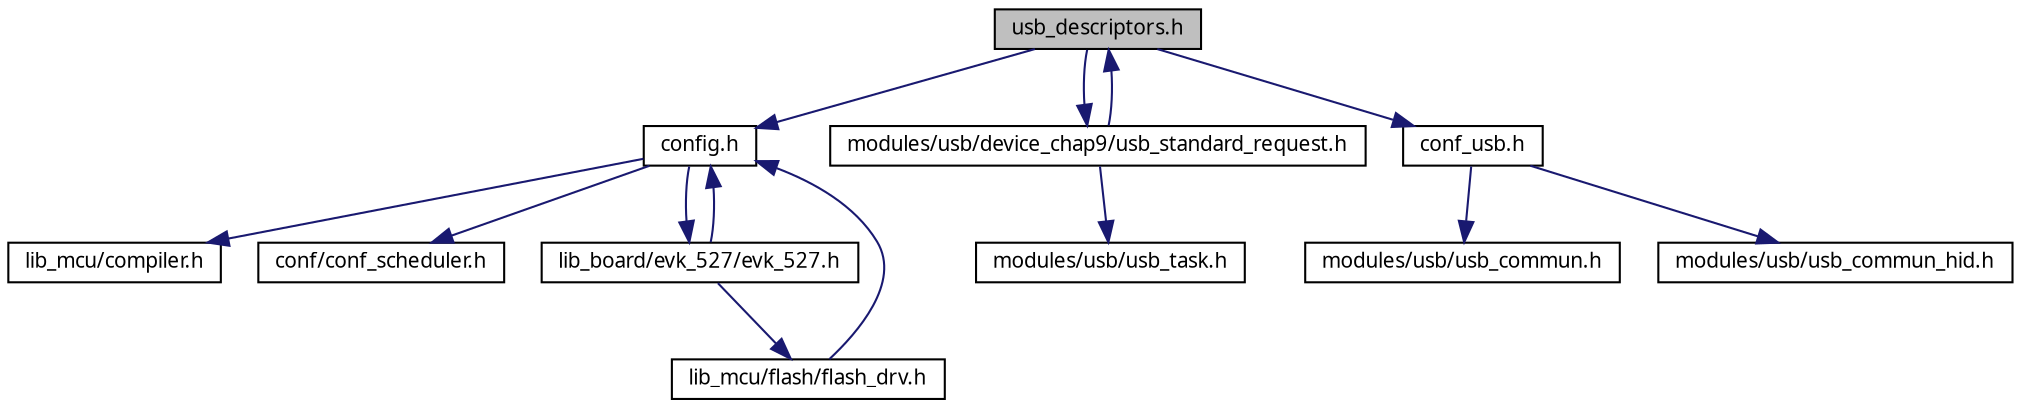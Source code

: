 digraph G
{
  edge [fontname="FreeSans.ttf",fontsize=10,labelfontname="FreeSans.ttf",labelfontsize=10];
  node [fontname="FreeSans.ttf",fontsize=10,shape=record];
  Node1 [label="usb_descriptors.h",height=0.2,width=0.4,color="black", fillcolor="grey75", style="filled" fontcolor="black"];
  Node1 -> Node2 [color="midnightblue",fontsize=10,style="solid",fontname="FreeSans.ttf"];
  Node2 [label="config.h",height=0.2,width=0.4,color="black", fillcolor="white", style="filled",URL="$a00020.html"];
  Node2 -> Node3 [color="midnightblue",fontsize=10,style="solid",fontname="FreeSans.ttf"];
  Node3 [label="lib_mcu/compiler.h",height=0.2,width=0.4,color="black", fillcolor="white", style="filled",URL="$a00017.html"];
  Node2 -> Node4 [color="midnightblue",fontsize=10,style="solid",fontname="FreeSans.ttf"];
  Node4 [label="conf/conf_scheduler.h",height=0.2,width=0.4,color="black", fillcolor="white", style="filled",URL="$a00018.html"];
  Node2 -> Node5 [color="midnightblue",fontsize=10,style="solid",fontname="FreeSans.ttf"];
  Node5 [label="lib_board/evk_527/evk_527.h",height=0.2,width=0.4,color="black", fillcolor="white", style="filled",URL="$a00021.html"];
  Node5 -> Node2 [color="midnightblue",fontsize=10,style="solid",fontname="FreeSans.ttf"];
  Node5 -> Node6 [color="midnightblue",fontsize=10,style="solid",fontname="FreeSans.ttf"];
  Node6 [label="lib_mcu/flash/flash_drv.h",height=0.2,width=0.4,color="black", fillcolor="white", style="filled",URL="$a00022.html"];
  Node6 -> Node2 [color="midnightblue",fontsize=10,style="solid",fontname="FreeSans.ttf"];
  Node1 -> Node7 [color="midnightblue",fontsize=10,style="solid",fontname="FreeSans.ttf"];
  Node7 [label="modules/usb/device_chap9/usb_standard_request.h",height=0.2,width=0.4,color="black", fillcolor="white", style="filled",URL="$a00045.html"];
  Node7 -> Node8 [color="midnightblue",fontsize=10,style="solid",fontname="FreeSans.ttf"];
  Node8 [label="modules/usb/usb_task.h",height=0.2,width=0.4,color="black", fillcolor="white", style="filled",URL="$a00047.html"];
  Node7 -> Node1 [color="midnightblue",fontsize=10,style="solid",fontname="FreeSans.ttf"];
  Node1 -> Node9 [color="midnightblue",fontsize=10,style="solid",fontname="FreeSans.ttf"];
  Node9 [label="conf_usb.h",height=0.2,width=0.4,color="black", fillcolor="white", style="filled",URL="$a00019.html"];
  Node9 -> Node10 [color="midnightblue",fontsize=10,style="solid",fontname="FreeSans.ttf"];
  Node10 [label="modules/usb/usb_commun.h",height=0.2,width=0.4,color="black", fillcolor="white", style="filled",URL="$a00034.html"];
  Node9 -> Node11 [color="midnightblue",fontsize=10,style="solid",fontname="FreeSans.ttf"];
  Node11 [label="modules/usb/usb_commun_hid.h",height=0.2,width=0.4,color="black", fillcolor="white", style="filled",URL="$a00035.html"];
}
